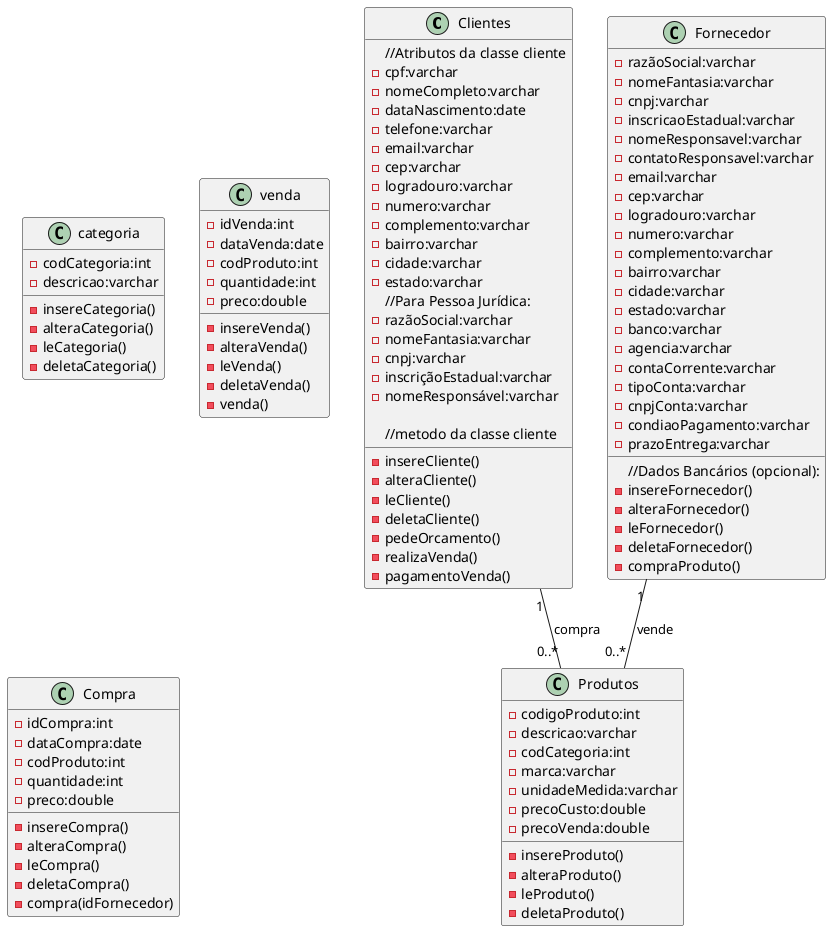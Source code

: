 @startuml

class Clientes {
    //Atributos da classe cliente
    -cpf:varchar
    -nomeCompleto:varchar
    -dataNascimento:date
    -telefone:varchar
    -email:varchar
    -cep:varchar
    -logradouro:varchar
    -numero:varchar
    -complemento:varchar
    -bairro:varchar
    -cidade:varchar
    -estado:varchar
    //Para Pessoa Jurídica:
    -razãoSocial:varchar
    -nomeFantasia:varchar
    -cnpj:varchar
    -inscriçãoEstadual:varchar
    -nomeResponsável:varchar

    //metodo da classe cliente
    -insereCliente()
    -alteraCliente()
    -leCliente()
    -deletaCliente()
    -pedeOrcamento()
    -realizaVenda()
    -pagamentoVenda()
}

class Produtos{
    -codigoProduto:int
    -descricao:varchar
    -codCategoria:int
    -marca:varchar
    -unidadeMedida:varchar
    -precoCusto:double
    -precoVenda:double

    -insereProduto()
    -alteraProduto()
    -leProduto()
    -deletaProduto()
}

class Fornecedor{
    -razãoSocial:varchar
    -nomeFantasia:varchar
    -cnpj:varchar
    -inscricaoEstadual:varchar
    -nomeResponsavel:varchar
    -contatoResponsavel:varchar
    -email:varchar
    -cep:varchar
    -logradouro:varchar
    -numero:varchar
    -complemento:varchar
    -bairro:varchar
    -cidade:varchar
    -estado:varchar
    //Dados Bancários (opcional):
    -banco:varchar
    -agencia:varchar
    -contaCorrente:varchar
    -tipoConta:varchar
    -cnpjConta:varchar
    -condiaoPagamento:varchar
    -prazoEntrega:varchar
    -insereFornecedor()
    -alteraFornecedor()
    -leFornecedor()
    -deletaFornecedor()
    -compraProduto()
}

class categoria{
    -codCategoria:int
    -descricao:varchar

    -insereCategoria()
    -alteraCategoria()
    -leCategoria()
    -deletaCategoria()
}

class venda{
    -idVenda:int
    -dataVenda:date
    -codProduto:int
    -quantidade:int
    -preco:double

    -insereVenda()
    -alteraVenda()
    -leVenda()
    -deletaVenda()
    -venda()
}

class Compra{
    -idCompra:int
    -dataCompra:date
    -codProduto:int
    -quantidade:int
    -preco:double


    -insereCompra()
    -alteraCompra()
    -leCompra()
    -deletaCompra()
    -compra(idFornecedor)
}
Clientes "1" -- "0..*" Produtos : compra
Fornecedor "1" -- "0..*" Produtos : vende
@enduml